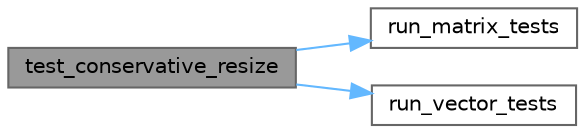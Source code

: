 digraph "test_conservative_resize"
{
 // LATEX_PDF_SIZE
  bgcolor="transparent";
  edge [fontname=Helvetica,fontsize=10,labelfontname=Helvetica,labelfontsize=10];
  node [fontname=Helvetica,fontsize=10,shape=box,height=0.2,width=0.4];
  rankdir="LR";
  Node1 [id="Node000001",label="test_conservative_resize",height=0.2,width=0.4,color="gray40", fillcolor="grey60", style="filled", fontcolor="black",tooltip=" "];
  Node1 -> Node2 [id="edge1_Node000001_Node000002",color="steelblue1",style="solid",tooltip=" "];
  Node2 [id="Node000002",label="run_matrix_tests",height=0.2,width=0.4,color="grey40", fillcolor="white", style="filled",URL="$conservative__resize_8cpp.html#adf3dcb4f3f4465bf7f8a9c1de6f34ce9",tooltip=" "];
  Node1 -> Node3 [id="edge2_Node000001_Node000003",color="steelblue1",style="solid",tooltip=" "];
  Node3 [id="Node000003",label="run_vector_tests",height=0.2,width=0.4,color="grey40", fillcolor="white", style="filled",URL="$conservative__resize_8cpp.html#a78f01eed34dffed55584116bdfbf014f",tooltip=" "];
}

